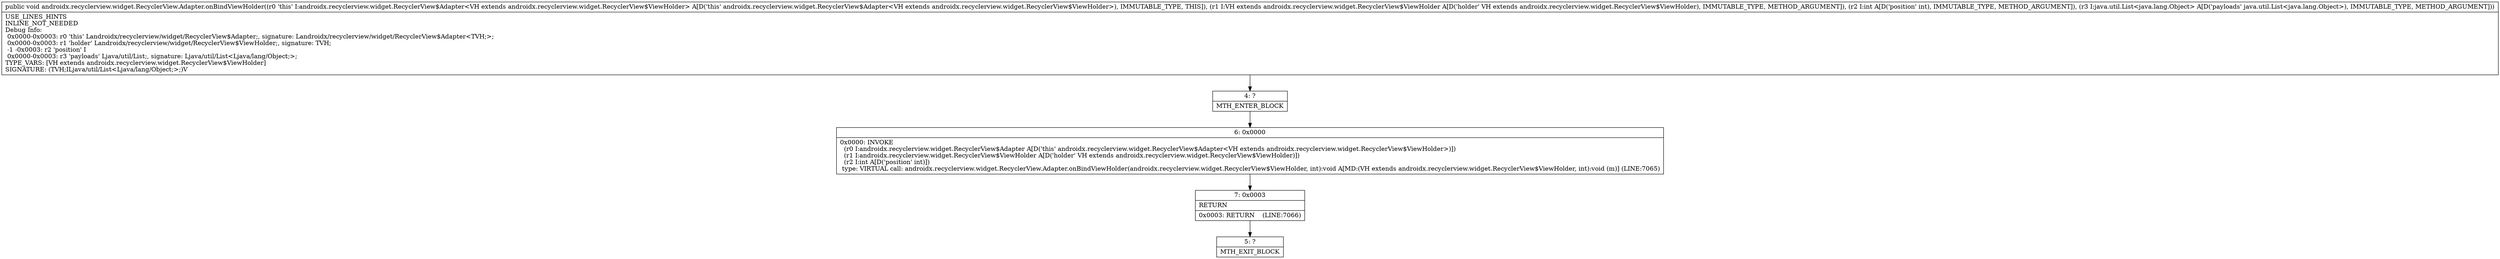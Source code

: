 digraph "CFG forandroidx.recyclerview.widget.RecyclerView.Adapter.onBindViewHolder(Landroidx\/recyclerview\/widget\/RecyclerView$ViewHolder;ILjava\/util\/List;)V" {
Node_4 [shape=record,label="{4\:\ ?|MTH_ENTER_BLOCK\l}"];
Node_6 [shape=record,label="{6\:\ 0x0000|0x0000: INVOKE  \l  (r0 I:androidx.recyclerview.widget.RecyclerView$Adapter A[D('this' androidx.recyclerview.widget.RecyclerView$Adapter\<VH extends androidx.recyclerview.widget.RecyclerView$ViewHolder\>)])\l  (r1 I:androidx.recyclerview.widget.RecyclerView$ViewHolder A[D('holder' VH extends androidx.recyclerview.widget.RecyclerView$ViewHolder)])\l  (r2 I:int A[D('position' int)])\l type: VIRTUAL call: androidx.recyclerview.widget.RecyclerView.Adapter.onBindViewHolder(androidx.recyclerview.widget.RecyclerView$ViewHolder, int):void A[MD:(VH extends androidx.recyclerview.widget.RecyclerView$ViewHolder, int):void (m)] (LINE:7065)\l}"];
Node_7 [shape=record,label="{7\:\ 0x0003|RETURN\l|0x0003: RETURN    (LINE:7066)\l}"];
Node_5 [shape=record,label="{5\:\ ?|MTH_EXIT_BLOCK\l}"];
MethodNode[shape=record,label="{public void androidx.recyclerview.widget.RecyclerView.Adapter.onBindViewHolder((r0 'this' I:androidx.recyclerview.widget.RecyclerView$Adapter\<VH extends androidx.recyclerview.widget.RecyclerView$ViewHolder\> A[D('this' androidx.recyclerview.widget.RecyclerView$Adapter\<VH extends androidx.recyclerview.widget.RecyclerView$ViewHolder\>), IMMUTABLE_TYPE, THIS]), (r1 I:VH extends androidx.recyclerview.widget.RecyclerView$ViewHolder A[D('holder' VH extends androidx.recyclerview.widget.RecyclerView$ViewHolder), IMMUTABLE_TYPE, METHOD_ARGUMENT]), (r2 I:int A[D('position' int), IMMUTABLE_TYPE, METHOD_ARGUMENT]), (r3 I:java.util.List\<java.lang.Object\> A[D('payloads' java.util.List\<java.lang.Object\>), IMMUTABLE_TYPE, METHOD_ARGUMENT]))  | USE_LINES_HINTS\lINLINE_NOT_NEEDED\lDebug Info:\l  0x0000\-0x0003: r0 'this' Landroidx\/recyclerview\/widget\/RecyclerView$Adapter;, signature: Landroidx\/recyclerview\/widget\/RecyclerView$Adapter\<TVH;\>;\l  0x0000\-0x0003: r1 'holder' Landroidx\/recyclerview\/widget\/RecyclerView$ViewHolder;, signature: TVH;\l  \-1 \-0x0003: r2 'position' I\l  0x0000\-0x0003: r3 'payloads' Ljava\/util\/List;, signature: Ljava\/util\/List\<Ljava\/lang\/Object;\>;\lTYPE_VARS: [VH extends androidx.recyclerview.widget.RecyclerView$ViewHolder]\lSIGNATURE: (TVH;ILjava\/util\/List\<Ljava\/lang\/Object;\>;)V\l}"];
MethodNode -> Node_4;Node_4 -> Node_6;
Node_6 -> Node_7;
Node_7 -> Node_5;
}

